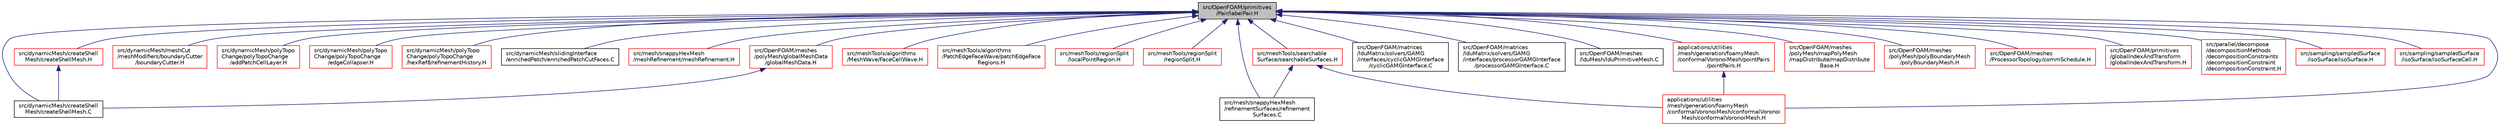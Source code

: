 digraph "src/OpenFOAM/primitives/Pair/labelPair.H"
{
  bgcolor="transparent";
  edge [fontname="Helvetica",fontsize="10",labelfontname="Helvetica",labelfontsize="10"];
  node [fontname="Helvetica",fontsize="10",shape=record];
  Node87 [label="src/OpenFOAM/primitives\l/Pair/labelPair.H",height=0.2,width=0.4,color="black", fillcolor="grey75", style="filled", fontcolor="black"];
  Node87 -> Node88 [dir="back",color="midnightblue",fontsize="10",style="solid",fontname="Helvetica"];
  Node88 [label="src/dynamicMesh/createShell\lMesh/createShellMesh.H",height=0.2,width=0.4,color="red",URL="$a00398.html"];
  Node88 -> Node89 [dir="back",color="midnightblue",fontsize="10",style="solid",fontname="Helvetica"];
  Node89 [label="src/dynamicMesh/createShell\lMesh/createShellMesh.C",height=0.2,width=0.4,color="black",URL="$a00395.html"];
  Node87 -> Node89 [dir="back",color="midnightblue",fontsize="10",style="solid",fontname="Helvetica"];
  Node87 -> Node91 [dir="back",color="midnightblue",fontsize="10",style="solid",fontname="Helvetica"];
  Node91 [label="src/dynamicMesh/meshCut\l/meshModifiers/boundaryCutter\l/boundaryCutter.H",height=0.2,width=0.4,color="red",URL="$a00512.html"];
  Node87 -> Node93 [dir="back",color="midnightblue",fontsize="10",style="solid",fontname="Helvetica"];
  Node93 [label="src/dynamicMesh/polyTopo\lChange/polyTopoChange\l/addPatchCellLayer.H",height=0.2,width=0.4,color="red",URL="$a00725.html"];
  Node87 -> Node96 [dir="back",color="midnightblue",fontsize="10",style="solid",fontname="Helvetica"];
  Node96 [label="src/dynamicMesh/polyTopo\lChange/polyTopoChange\l/edgeCollapser.H",height=0.2,width=0.4,color="red",URL="$a00743.html"];
  Node87 -> Node99 [dir="back",color="midnightblue",fontsize="10",style="solid",fontname="Helvetica"];
  Node99 [label="src/dynamicMesh/polyTopo\lChange/polyTopoChange\l/hexRef8/refinementHistory.H",height=0.2,width=0.4,color="red",URL="$a00767.html"];
  Node87 -> Node146 [dir="back",color="midnightblue",fontsize="10",style="solid",fontname="Helvetica"];
  Node146 [label="src/dynamicMesh/slidingInterface\l/enrichedPatch/enrichedPatchCutFaces.C",height=0.2,width=0.4,color="black",URL="$a00890.html",tooltip="Calculating cut faces of the enriched patch, together with the addressing into master and slave patch..."];
  Node87 -> Node105 [dir="back",color="midnightblue",fontsize="10",style="solid",fontname="Helvetica"];
  Node105 [label="src/mesh/snappyHexMesh\l/meshRefinement/meshRefinement.H",height=0.2,width=0.4,color="red",URL="$a07736.html"];
  Node87 -> Node147 [dir="back",color="midnightblue",fontsize="10",style="solid",fontname="Helvetica"];
  Node147 [label="src/mesh/snappyHexMesh\l/refinementSurfaces/refinement\lSurfaces.C",height=0.2,width=0.4,color="black",URL="$a07769.html"];
  Node87 -> Node148 [dir="back",color="midnightblue",fontsize="10",style="solid",fontname="Helvetica"];
  Node148 [label="src/meshTools/algorithms\l/MeshWave/FaceCellWave.H",height=0.2,width=0.4,color="red",URL="$a07853.html"];
  Node87 -> Node176 [dir="back",color="midnightblue",fontsize="10",style="solid",fontname="Helvetica"];
  Node176 [label="src/meshTools/algorithms\l/PatchEdgeFaceWave/patchEdgeFace\lRegions.H",height=0.2,width=0.4,color="red",URL="$a07889.html"];
  Node87 -> Node178 [dir="back",color="midnightblue",fontsize="10",style="solid",fontname="Helvetica"];
  Node178 [label="src/meshTools/regionSplit\l/localPointRegion.H",height=0.2,width=0.4,color="red",URL="$a08453.html"];
  Node87 -> Node183 [dir="back",color="midnightblue",fontsize="10",style="solid",fontname="Helvetica"];
  Node183 [label="src/meshTools/regionSplit\l/regionSplit.H",height=0.2,width=0.4,color="red",URL="$a08465.html"];
  Node87 -> Node188 [dir="back",color="midnightblue",fontsize="10",style="solid",fontname="Helvetica"];
  Node188 [label="src/meshTools/searchable\lSurface/searchableSurfaces.H",height=0.2,width=0.4,color="red",URL="$a08525.html"];
  Node188 -> Node147 [dir="back",color="midnightblue",fontsize="10",style="solid",fontname="Helvetica"];
  Node188 -> Node125 [dir="back",color="midnightblue",fontsize="10",style="solid",fontname="Helvetica"];
  Node125 [label="applications/utilities\l/mesh/generation/foamyMesh\l/conformalVoronoiMesh/conformalVoronoi\lMesh/conformalVoronoiMesh.H",height=0.2,width=0.4,color="red",URL="$a18620.html"];
  Node87 -> Node202 [dir="back",color="midnightblue",fontsize="10",style="solid",fontname="Helvetica"];
  Node202 [label="src/OpenFOAM/matrices\l/lduMatrix/solvers/GAMG\l/interfaces/cyclicGAMGInterface\l/cyclicGAMGInterface.C",height=0.2,width=0.4,color="black",URL="$a11537.html"];
  Node87 -> Node203 [dir="back",color="midnightblue",fontsize="10",style="solid",fontname="Helvetica"];
  Node203 [label="src/OpenFOAM/matrices\l/lduMatrix/solvers/GAMG\l/interfaces/processorGAMGInterface\l/processorGAMGInterface.C",height=0.2,width=0.4,color="black",URL="$a11561.html"];
  Node87 -> Node204 [dir="back",color="midnightblue",fontsize="10",style="solid",fontname="Helvetica"];
  Node204 [label="src/OpenFOAM/meshes\l/lduMesh/lduPrimitiveMesh.C",height=0.2,width=0.4,color="black",URL="$a11918.html"];
  Node87 -> Node205 [dir="back",color="midnightblue",fontsize="10",style="solid",fontname="Helvetica"];
  Node205 [label="src/OpenFOAM/meshes\l/polyMesh/globalMeshData\l/globalMeshData.H",height=0.2,width=0.4,color="red",URL="$a12293.html"];
  Node205 -> Node89 [dir="back",color="midnightblue",fontsize="10",style="solid",fontname="Helvetica"];
  Node87 -> Node231 [dir="back",color="midnightblue",fontsize="10",style="solid",fontname="Helvetica"];
  Node231 [label="src/OpenFOAM/meshes\l/polyMesh/mapPolyMesh\l/mapDistribute/mapDistribute\lBase.H",height=0.2,width=0.4,color="red",URL="$a12341.html"];
  Node87 -> Node526 [dir="back",color="midnightblue",fontsize="10",style="solid",fontname="Helvetica"];
  Node526 [label="src/OpenFOAM/meshes\l/polyMesh/polyBoundaryMesh\l/polyBoundaryMesh.H",height=0.2,width=0.4,color="red",URL="$a12383.html"];
  Node87 -> Node2778 [dir="back",color="midnightblue",fontsize="10",style="solid",fontname="Helvetica"];
  Node2778 [label="src/OpenFOAM/meshes\l/ProcessorTopology/commSchedule.H",height=0.2,width=0.4,color="red",URL="$a12884.html"];
  Node87 -> Node2657 [dir="back",color="midnightblue",fontsize="10",style="solid",fontname="Helvetica"];
  Node2657 [label="src/OpenFOAM/primitives\l/globalIndexAndTransform\l/globalIndexAndTransform.H",height=0.2,width=0.4,color="red",URL="$a13070.html"];
  Node87 -> Node2781 [dir="back",color="midnightblue",fontsize="10",style="solid",fontname="Helvetica"];
  Node2781 [label="src/parallel/decompose\l/decompositionMethods\l/decompositionConstraints\l/decompositionConstraint\l/decompositionConstraint.H",height=0.2,width=0.4,color="red",URL="$a13847.html"];
  Node87 -> Node1702 [dir="back",color="midnightblue",fontsize="10",style="solid",fontname="Helvetica"];
  Node1702 [label="src/sampling/sampledSurface\l/isoSurface/isoSurface.H",height=0.2,width=0.4,color="red",URL="$a15062.html"];
  Node87 -> Node2788 [dir="back",color="midnightblue",fontsize="10",style="solid",fontname="Helvetica"];
  Node2788 [label="src/sampling/sampledSurface\l/isoSurface/isoSurfaceCell.H",height=0.2,width=0.4,color="red",URL="$a15068.html"];
  Node87 -> Node125 [dir="back",color="midnightblue",fontsize="10",style="solid",fontname="Helvetica"];
  Node87 -> Node2789 [dir="back",color="midnightblue",fontsize="10",style="solid",fontname="Helvetica"];
  Node2789 [label="applications/utilities\l/mesh/generation/foamyMesh\l/conformalVoronoiMesh/pointPairs\l/pointPairs.H",height=0.2,width=0.4,color="red",URL="$a18815.html"];
  Node2789 -> Node125 [dir="back",color="midnightblue",fontsize="10",style="solid",fontname="Helvetica"];
}

